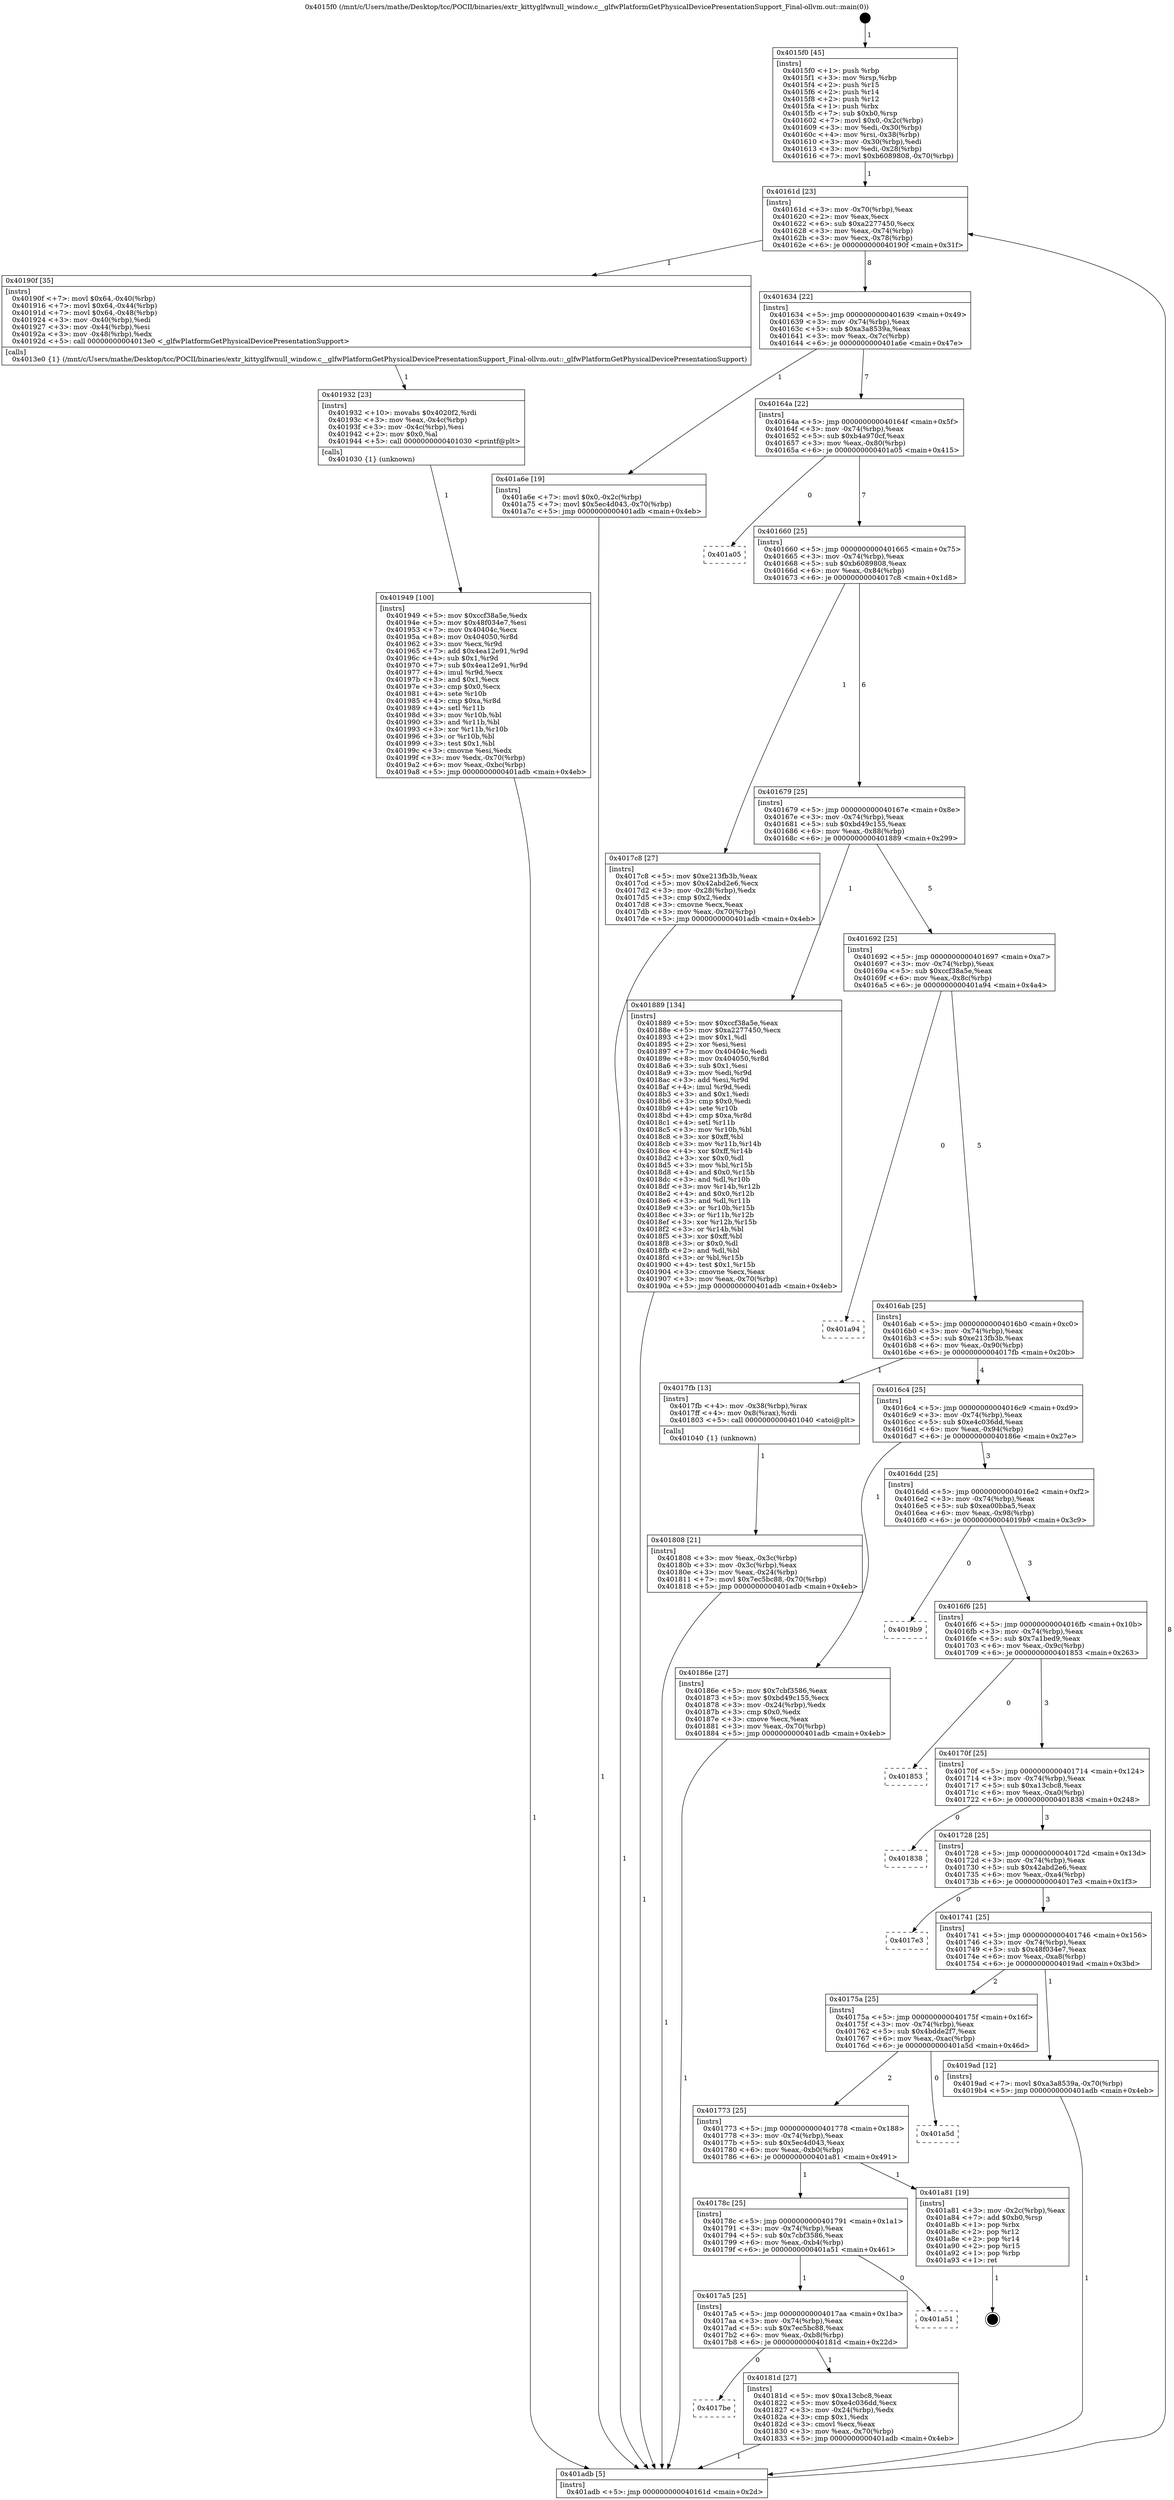 digraph "0x4015f0" {
  label = "0x4015f0 (/mnt/c/Users/mathe/Desktop/tcc/POCII/binaries/extr_kittyglfwnull_window.c__glfwPlatformGetPhysicalDevicePresentationSupport_Final-ollvm.out::main(0))"
  labelloc = "t"
  node[shape=record]

  Entry [label="",width=0.3,height=0.3,shape=circle,fillcolor=black,style=filled]
  "0x40161d" [label="{
     0x40161d [23]\l
     | [instrs]\l
     &nbsp;&nbsp;0x40161d \<+3\>: mov -0x70(%rbp),%eax\l
     &nbsp;&nbsp;0x401620 \<+2\>: mov %eax,%ecx\l
     &nbsp;&nbsp;0x401622 \<+6\>: sub $0xa2277450,%ecx\l
     &nbsp;&nbsp;0x401628 \<+3\>: mov %eax,-0x74(%rbp)\l
     &nbsp;&nbsp;0x40162b \<+3\>: mov %ecx,-0x78(%rbp)\l
     &nbsp;&nbsp;0x40162e \<+6\>: je 000000000040190f \<main+0x31f\>\l
  }"]
  "0x40190f" [label="{
     0x40190f [35]\l
     | [instrs]\l
     &nbsp;&nbsp;0x40190f \<+7\>: movl $0x64,-0x40(%rbp)\l
     &nbsp;&nbsp;0x401916 \<+7\>: movl $0x64,-0x44(%rbp)\l
     &nbsp;&nbsp;0x40191d \<+7\>: movl $0x64,-0x48(%rbp)\l
     &nbsp;&nbsp;0x401924 \<+3\>: mov -0x40(%rbp),%edi\l
     &nbsp;&nbsp;0x401927 \<+3\>: mov -0x44(%rbp),%esi\l
     &nbsp;&nbsp;0x40192a \<+3\>: mov -0x48(%rbp),%edx\l
     &nbsp;&nbsp;0x40192d \<+5\>: call 00000000004013e0 \<_glfwPlatformGetPhysicalDevicePresentationSupport\>\l
     | [calls]\l
     &nbsp;&nbsp;0x4013e0 \{1\} (/mnt/c/Users/mathe/Desktop/tcc/POCII/binaries/extr_kittyglfwnull_window.c__glfwPlatformGetPhysicalDevicePresentationSupport_Final-ollvm.out::_glfwPlatformGetPhysicalDevicePresentationSupport)\l
  }"]
  "0x401634" [label="{
     0x401634 [22]\l
     | [instrs]\l
     &nbsp;&nbsp;0x401634 \<+5\>: jmp 0000000000401639 \<main+0x49\>\l
     &nbsp;&nbsp;0x401639 \<+3\>: mov -0x74(%rbp),%eax\l
     &nbsp;&nbsp;0x40163c \<+5\>: sub $0xa3a8539a,%eax\l
     &nbsp;&nbsp;0x401641 \<+3\>: mov %eax,-0x7c(%rbp)\l
     &nbsp;&nbsp;0x401644 \<+6\>: je 0000000000401a6e \<main+0x47e\>\l
  }"]
  Exit [label="",width=0.3,height=0.3,shape=circle,fillcolor=black,style=filled,peripheries=2]
  "0x401a6e" [label="{
     0x401a6e [19]\l
     | [instrs]\l
     &nbsp;&nbsp;0x401a6e \<+7\>: movl $0x0,-0x2c(%rbp)\l
     &nbsp;&nbsp;0x401a75 \<+7\>: movl $0x5ec4d043,-0x70(%rbp)\l
     &nbsp;&nbsp;0x401a7c \<+5\>: jmp 0000000000401adb \<main+0x4eb\>\l
  }"]
  "0x40164a" [label="{
     0x40164a [22]\l
     | [instrs]\l
     &nbsp;&nbsp;0x40164a \<+5\>: jmp 000000000040164f \<main+0x5f\>\l
     &nbsp;&nbsp;0x40164f \<+3\>: mov -0x74(%rbp),%eax\l
     &nbsp;&nbsp;0x401652 \<+5\>: sub $0xb4a970cf,%eax\l
     &nbsp;&nbsp;0x401657 \<+3\>: mov %eax,-0x80(%rbp)\l
     &nbsp;&nbsp;0x40165a \<+6\>: je 0000000000401a05 \<main+0x415\>\l
  }"]
  "0x401949" [label="{
     0x401949 [100]\l
     | [instrs]\l
     &nbsp;&nbsp;0x401949 \<+5\>: mov $0xccf38a5e,%edx\l
     &nbsp;&nbsp;0x40194e \<+5\>: mov $0x48f034e7,%esi\l
     &nbsp;&nbsp;0x401953 \<+7\>: mov 0x40404c,%ecx\l
     &nbsp;&nbsp;0x40195a \<+8\>: mov 0x404050,%r8d\l
     &nbsp;&nbsp;0x401962 \<+3\>: mov %ecx,%r9d\l
     &nbsp;&nbsp;0x401965 \<+7\>: add $0x4ea12e91,%r9d\l
     &nbsp;&nbsp;0x40196c \<+4\>: sub $0x1,%r9d\l
     &nbsp;&nbsp;0x401970 \<+7\>: sub $0x4ea12e91,%r9d\l
     &nbsp;&nbsp;0x401977 \<+4\>: imul %r9d,%ecx\l
     &nbsp;&nbsp;0x40197b \<+3\>: and $0x1,%ecx\l
     &nbsp;&nbsp;0x40197e \<+3\>: cmp $0x0,%ecx\l
     &nbsp;&nbsp;0x401981 \<+4\>: sete %r10b\l
     &nbsp;&nbsp;0x401985 \<+4\>: cmp $0xa,%r8d\l
     &nbsp;&nbsp;0x401989 \<+4\>: setl %r11b\l
     &nbsp;&nbsp;0x40198d \<+3\>: mov %r10b,%bl\l
     &nbsp;&nbsp;0x401990 \<+3\>: and %r11b,%bl\l
     &nbsp;&nbsp;0x401993 \<+3\>: xor %r11b,%r10b\l
     &nbsp;&nbsp;0x401996 \<+3\>: or %r10b,%bl\l
     &nbsp;&nbsp;0x401999 \<+3\>: test $0x1,%bl\l
     &nbsp;&nbsp;0x40199c \<+3\>: cmovne %esi,%edx\l
     &nbsp;&nbsp;0x40199f \<+3\>: mov %edx,-0x70(%rbp)\l
     &nbsp;&nbsp;0x4019a2 \<+6\>: mov %eax,-0xbc(%rbp)\l
     &nbsp;&nbsp;0x4019a8 \<+5\>: jmp 0000000000401adb \<main+0x4eb\>\l
  }"]
  "0x401a05" [label="{
     0x401a05\l
  }", style=dashed]
  "0x401660" [label="{
     0x401660 [25]\l
     | [instrs]\l
     &nbsp;&nbsp;0x401660 \<+5\>: jmp 0000000000401665 \<main+0x75\>\l
     &nbsp;&nbsp;0x401665 \<+3\>: mov -0x74(%rbp),%eax\l
     &nbsp;&nbsp;0x401668 \<+5\>: sub $0xb6089808,%eax\l
     &nbsp;&nbsp;0x40166d \<+6\>: mov %eax,-0x84(%rbp)\l
     &nbsp;&nbsp;0x401673 \<+6\>: je 00000000004017c8 \<main+0x1d8\>\l
  }"]
  "0x401932" [label="{
     0x401932 [23]\l
     | [instrs]\l
     &nbsp;&nbsp;0x401932 \<+10\>: movabs $0x4020f2,%rdi\l
     &nbsp;&nbsp;0x40193c \<+3\>: mov %eax,-0x4c(%rbp)\l
     &nbsp;&nbsp;0x40193f \<+3\>: mov -0x4c(%rbp),%esi\l
     &nbsp;&nbsp;0x401942 \<+2\>: mov $0x0,%al\l
     &nbsp;&nbsp;0x401944 \<+5\>: call 0000000000401030 \<printf@plt\>\l
     | [calls]\l
     &nbsp;&nbsp;0x401030 \{1\} (unknown)\l
  }"]
  "0x4017c8" [label="{
     0x4017c8 [27]\l
     | [instrs]\l
     &nbsp;&nbsp;0x4017c8 \<+5\>: mov $0xe213fb3b,%eax\l
     &nbsp;&nbsp;0x4017cd \<+5\>: mov $0x42abd2e6,%ecx\l
     &nbsp;&nbsp;0x4017d2 \<+3\>: mov -0x28(%rbp),%edx\l
     &nbsp;&nbsp;0x4017d5 \<+3\>: cmp $0x2,%edx\l
     &nbsp;&nbsp;0x4017d8 \<+3\>: cmovne %ecx,%eax\l
     &nbsp;&nbsp;0x4017db \<+3\>: mov %eax,-0x70(%rbp)\l
     &nbsp;&nbsp;0x4017de \<+5\>: jmp 0000000000401adb \<main+0x4eb\>\l
  }"]
  "0x401679" [label="{
     0x401679 [25]\l
     | [instrs]\l
     &nbsp;&nbsp;0x401679 \<+5\>: jmp 000000000040167e \<main+0x8e\>\l
     &nbsp;&nbsp;0x40167e \<+3\>: mov -0x74(%rbp),%eax\l
     &nbsp;&nbsp;0x401681 \<+5\>: sub $0xbd49c155,%eax\l
     &nbsp;&nbsp;0x401686 \<+6\>: mov %eax,-0x88(%rbp)\l
     &nbsp;&nbsp;0x40168c \<+6\>: je 0000000000401889 \<main+0x299\>\l
  }"]
  "0x401adb" [label="{
     0x401adb [5]\l
     | [instrs]\l
     &nbsp;&nbsp;0x401adb \<+5\>: jmp 000000000040161d \<main+0x2d\>\l
  }"]
  "0x4015f0" [label="{
     0x4015f0 [45]\l
     | [instrs]\l
     &nbsp;&nbsp;0x4015f0 \<+1\>: push %rbp\l
     &nbsp;&nbsp;0x4015f1 \<+3\>: mov %rsp,%rbp\l
     &nbsp;&nbsp;0x4015f4 \<+2\>: push %r15\l
     &nbsp;&nbsp;0x4015f6 \<+2\>: push %r14\l
     &nbsp;&nbsp;0x4015f8 \<+2\>: push %r12\l
     &nbsp;&nbsp;0x4015fa \<+1\>: push %rbx\l
     &nbsp;&nbsp;0x4015fb \<+7\>: sub $0xb0,%rsp\l
     &nbsp;&nbsp;0x401602 \<+7\>: movl $0x0,-0x2c(%rbp)\l
     &nbsp;&nbsp;0x401609 \<+3\>: mov %edi,-0x30(%rbp)\l
     &nbsp;&nbsp;0x40160c \<+4\>: mov %rsi,-0x38(%rbp)\l
     &nbsp;&nbsp;0x401610 \<+3\>: mov -0x30(%rbp),%edi\l
     &nbsp;&nbsp;0x401613 \<+3\>: mov %edi,-0x28(%rbp)\l
     &nbsp;&nbsp;0x401616 \<+7\>: movl $0xb6089808,-0x70(%rbp)\l
  }"]
  "0x4017be" [label="{
     0x4017be\l
  }", style=dashed]
  "0x401889" [label="{
     0x401889 [134]\l
     | [instrs]\l
     &nbsp;&nbsp;0x401889 \<+5\>: mov $0xccf38a5e,%eax\l
     &nbsp;&nbsp;0x40188e \<+5\>: mov $0xa2277450,%ecx\l
     &nbsp;&nbsp;0x401893 \<+2\>: mov $0x1,%dl\l
     &nbsp;&nbsp;0x401895 \<+2\>: xor %esi,%esi\l
     &nbsp;&nbsp;0x401897 \<+7\>: mov 0x40404c,%edi\l
     &nbsp;&nbsp;0x40189e \<+8\>: mov 0x404050,%r8d\l
     &nbsp;&nbsp;0x4018a6 \<+3\>: sub $0x1,%esi\l
     &nbsp;&nbsp;0x4018a9 \<+3\>: mov %edi,%r9d\l
     &nbsp;&nbsp;0x4018ac \<+3\>: add %esi,%r9d\l
     &nbsp;&nbsp;0x4018af \<+4\>: imul %r9d,%edi\l
     &nbsp;&nbsp;0x4018b3 \<+3\>: and $0x1,%edi\l
     &nbsp;&nbsp;0x4018b6 \<+3\>: cmp $0x0,%edi\l
     &nbsp;&nbsp;0x4018b9 \<+4\>: sete %r10b\l
     &nbsp;&nbsp;0x4018bd \<+4\>: cmp $0xa,%r8d\l
     &nbsp;&nbsp;0x4018c1 \<+4\>: setl %r11b\l
     &nbsp;&nbsp;0x4018c5 \<+3\>: mov %r10b,%bl\l
     &nbsp;&nbsp;0x4018c8 \<+3\>: xor $0xff,%bl\l
     &nbsp;&nbsp;0x4018cb \<+3\>: mov %r11b,%r14b\l
     &nbsp;&nbsp;0x4018ce \<+4\>: xor $0xff,%r14b\l
     &nbsp;&nbsp;0x4018d2 \<+3\>: xor $0x0,%dl\l
     &nbsp;&nbsp;0x4018d5 \<+3\>: mov %bl,%r15b\l
     &nbsp;&nbsp;0x4018d8 \<+4\>: and $0x0,%r15b\l
     &nbsp;&nbsp;0x4018dc \<+3\>: and %dl,%r10b\l
     &nbsp;&nbsp;0x4018df \<+3\>: mov %r14b,%r12b\l
     &nbsp;&nbsp;0x4018e2 \<+4\>: and $0x0,%r12b\l
     &nbsp;&nbsp;0x4018e6 \<+3\>: and %dl,%r11b\l
     &nbsp;&nbsp;0x4018e9 \<+3\>: or %r10b,%r15b\l
     &nbsp;&nbsp;0x4018ec \<+3\>: or %r11b,%r12b\l
     &nbsp;&nbsp;0x4018ef \<+3\>: xor %r12b,%r15b\l
     &nbsp;&nbsp;0x4018f2 \<+3\>: or %r14b,%bl\l
     &nbsp;&nbsp;0x4018f5 \<+3\>: xor $0xff,%bl\l
     &nbsp;&nbsp;0x4018f8 \<+3\>: or $0x0,%dl\l
     &nbsp;&nbsp;0x4018fb \<+2\>: and %dl,%bl\l
     &nbsp;&nbsp;0x4018fd \<+3\>: or %bl,%r15b\l
     &nbsp;&nbsp;0x401900 \<+4\>: test $0x1,%r15b\l
     &nbsp;&nbsp;0x401904 \<+3\>: cmovne %ecx,%eax\l
     &nbsp;&nbsp;0x401907 \<+3\>: mov %eax,-0x70(%rbp)\l
     &nbsp;&nbsp;0x40190a \<+5\>: jmp 0000000000401adb \<main+0x4eb\>\l
  }"]
  "0x401692" [label="{
     0x401692 [25]\l
     | [instrs]\l
     &nbsp;&nbsp;0x401692 \<+5\>: jmp 0000000000401697 \<main+0xa7\>\l
     &nbsp;&nbsp;0x401697 \<+3\>: mov -0x74(%rbp),%eax\l
     &nbsp;&nbsp;0x40169a \<+5\>: sub $0xccf38a5e,%eax\l
     &nbsp;&nbsp;0x40169f \<+6\>: mov %eax,-0x8c(%rbp)\l
     &nbsp;&nbsp;0x4016a5 \<+6\>: je 0000000000401a94 \<main+0x4a4\>\l
  }"]
  "0x40181d" [label="{
     0x40181d [27]\l
     | [instrs]\l
     &nbsp;&nbsp;0x40181d \<+5\>: mov $0xa13cbc8,%eax\l
     &nbsp;&nbsp;0x401822 \<+5\>: mov $0xe4c036dd,%ecx\l
     &nbsp;&nbsp;0x401827 \<+3\>: mov -0x24(%rbp),%edx\l
     &nbsp;&nbsp;0x40182a \<+3\>: cmp $0x1,%edx\l
     &nbsp;&nbsp;0x40182d \<+3\>: cmovl %ecx,%eax\l
     &nbsp;&nbsp;0x401830 \<+3\>: mov %eax,-0x70(%rbp)\l
     &nbsp;&nbsp;0x401833 \<+5\>: jmp 0000000000401adb \<main+0x4eb\>\l
  }"]
  "0x401a94" [label="{
     0x401a94\l
  }", style=dashed]
  "0x4016ab" [label="{
     0x4016ab [25]\l
     | [instrs]\l
     &nbsp;&nbsp;0x4016ab \<+5\>: jmp 00000000004016b0 \<main+0xc0\>\l
     &nbsp;&nbsp;0x4016b0 \<+3\>: mov -0x74(%rbp),%eax\l
     &nbsp;&nbsp;0x4016b3 \<+5\>: sub $0xe213fb3b,%eax\l
     &nbsp;&nbsp;0x4016b8 \<+6\>: mov %eax,-0x90(%rbp)\l
     &nbsp;&nbsp;0x4016be \<+6\>: je 00000000004017fb \<main+0x20b\>\l
  }"]
  "0x4017a5" [label="{
     0x4017a5 [25]\l
     | [instrs]\l
     &nbsp;&nbsp;0x4017a5 \<+5\>: jmp 00000000004017aa \<main+0x1ba\>\l
     &nbsp;&nbsp;0x4017aa \<+3\>: mov -0x74(%rbp),%eax\l
     &nbsp;&nbsp;0x4017ad \<+5\>: sub $0x7ec5bc88,%eax\l
     &nbsp;&nbsp;0x4017b2 \<+6\>: mov %eax,-0xb8(%rbp)\l
     &nbsp;&nbsp;0x4017b8 \<+6\>: je 000000000040181d \<main+0x22d\>\l
  }"]
  "0x4017fb" [label="{
     0x4017fb [13]\l
     | [instrs]\l
     &nbsp;&nbsp;0x4017fb \<+4\>: mov -0x38(%rbp),%rax\l
     &nbsp;&nbsp;0x4017ff \<+4\>: mov 0x8(%rax),%rdi\l
     &nbsp;&nbsp;0x401803 \<+5\>: call 0000000000401040 \<atoi@plt\>\l
     | [calls]\l
     &nbsp;&nbsp;0x401040 \{1\} (unknown)\l
  }"]
  "0x4016c4" [label="{
     0x4016c4 [25]\l
     | [instrs]\l
     &nbsp;&nbsp;0x4016c4 \<+5\>: jmp 00000000004016c9 \<main+0xd9\>\l
     &nbsp;&nbsp;0x4016c9 \<+3\>: mov -0x74(%rbp),%eax\l
     &nbsp;&nbsp;0x4016cc \<+5\>: sub $0xe4c036dd,%eax\l
     &nbsp;&nbsp;0x4016d1 \<+6\>: mov %eax,-0x94(%rbp)\l
     &nbsp;&nbsp;0x4016d7 \<+6\>: je 000000000040186e \<main+0x27e\>\l
  }"]
  "0x401808" [label="{
     0x401808 [21]\l
     | [instrs]\l
     &nbsp;&nbsp;0x401808 \<+3\>: mov %eax,-0x3c(%rbp)\l
     &nbsp;&nbsp;0x40180b \<+3\>: mov -0x3c(%rbp),%eax\l
     &nbsp;&nbsp;0x40180e \<+3\>: mov %eax,-0x24(%rbp)\l
     &nbsp;&nbsp;0x401811 \<+7\>: movl $0x7ec5bc88,-0x70(%rbp)\l
     &nbsp;&nbsp;0x401818 \<+5\>: jmp 0000000000401adb \<main+0x4eb\>\l
  }"]
  "0x401a51" [label="{
     0x401a51\l
  }", style=dashed]
  "0x40186e" [label="{
     0x40186e [27]\l
     | [instrs]\l
     &nbsp;&nbsp;0x40186e \<+5\>: mov $0x7cbf3586,%eax\l
     &nbsp;&nbsp;0x401873 \<+5\>: mov $0xbd49c155,%ecx\l
     &nbsp;&nbsp;0x401878 \<+3\>: mov -0x24(%rbp),%edx\l
     &nbsp;&nbsp;0x40187b \<+3\>: cmp $0x0,%edx\l
     &nbsp;&nbsp;0x40187e \<+3\>: cmove %ecx,%eax\l
     &nbsp;&nbsp;0x401881 \<+3\>: mov %eax,-0x70(%rbp)\l
     &nbsp;&nbsp;0x401884 \<+5\>: jmp 0000000000401adb \<main+0x4eb\>\l
  }"]
  "0x4016dd" [label="{
     0x4016dd [25]\l
     | [instrs]\l
     &nbsp;&nbsp;0x4016dd \<+5\>: jmp 00000000004016e2 \<main+0xf2\>\l
     &nbsp;&nbsp;0x4016e2 \<+3\>: mov -0x74(%rbp),%eax\l
     &nbsp;&nbsp;0x4016e5 \<+5\>: sub $0xea00bba5,%eax\l
     &nbsp;&nbsp;0x4016ea \<+6\>: mov %eax,-0x98(%rbp)\l
     &nbsp;&nbsp;0x4016f0 \<+6\>: je 00000000004019b9 \<main+0x3c9\>\l
  }"]
  "0x40178c" [label="{
     0x40178c [25]\l
     | [instrs]\l
     &nbsp;&nbsp;0x40178c \<+5\>: jmp 0000000000401791 \<main+0x1a1\>\l
     &nbsp;&nbsp;0x401791 \<+3\>: mov -0x74(%rbp),%eax\l
     &nbsp;&nbsp;0x401794 \<+5\>: sub $0x7cbf3586,%eax\l
     &nbsp;&nbsp;0x401799 \<+6\>: mov %eax,-0xb4(%rbp)\l
     &nbsp;&nbsp;0x40179f \<+6\>: je 0000000000401a51 \<main+0x461\>\l
  }"]
  "0x4019b9" [label="{
     0x4019b9\l
  }", style=dashed]
  "0x4016f6" [label="{
     0x4016f6 [25]\l
     | [instrs]\l
     &nbsp;&nbsp;0x4016f6 \<+5\>: jmp 00000000004016fb \<main+0x10b\>\l
     &nbsp;&nbsp;0x4016fb \<+3\>: mov -0x74(%rbp),%eax\l
     &nbsp;&nbsp;0x4016fe \<+5\>: sub $0x7a1bed9,%eax\l
     &nbsp;&nbsp;0x401703 \<+6\>: mov %eax,-0x9c(%rbp)\l
     &nbsp;&nbsp;0x401709 \<+6\>: je 0000000000401853 \<main+0x263\>\l
  }"]
  "0x401a81" [label="{
     0x401a81 [19]\l
     | [instrs]\l
     &nbsp;&nbsp;0x401a81 \<+3\>: mov -0x2c(%rbp),%eax\l
     &nbsp;&nbsp;0x401a84 \<+7\>: add $0xb0,%rsp\l
     &nbsp;&nbsp;0x401a8b \<+1\>: pop %rbx\l
     &nbsp;&nbsp;0x401a8c \<+2\>: pop %r12\l
     &nbsp;&nbsp;0x401a8e \<+2\>: pop %r14\l
     &nbsp;&nbsp;0x401a90 \<+2\>: pop %r15\l
     &nbsp;&nbsp;0x401a92 \<+1\>: pop %rbp\l
     &nbsp;&nbsp;0x401a93 \<+1\>: ret\l
  }"]
  "0x401853" [label="{
     0x401853\l
  }", style=dashed]
  "0x40170f" [label="{
     0x40170f [25]\l
     | [instrs]\l
     &nbsp;&nbsp;0x40170f \<+5\>: jmp 0000000000401714 \<main+0x124\>\l
     &nbsp;&nbsp;0x401714 \<+3\>: mov -0x74(%rbp),%eax\l
     &nbsp;&nbsp;0x401717 \<+5\>: sub $0xa13cbc8,%eax\l
     &nbsp;&nbsp;0x40171c \<+6\>: mov %eax,-0xa0(%rbp)\l
     &nbsp;&nbsp;0x401722 \<+6\>: je 0000000000401838 \<main+0x248\>\l
  }"]
  "0x401773" [label="{
     0x401773 [25]\l
     | [instrs]\l
     &nbsp;&nbsp;0x401773 \<+5\>: jmp 0000000000401778 \<main+0x188\>\l
     &nbsp;&nbsp;0x401778 \<+3\>: mov -0x74(%rbp),%eax\l
     &nbsp;&nbsp;0x40177b \<+5\>: sub $0x5ec4d043,%eax\l
     &nbsp;&nbsp;0x401780 \<+6\>: mov %eax,-0xb0(%rbp)\l
     &nbsp;&nbsp;0x401786 \<+6\>: je 0000000000401a81 \<main+0x491\>\l
  }"]
  "0x401838" [label="{
     0x401838\l
  }", style=dashed]
  "0x401728" [label="{
     0x401728 [25]\l
     | [instrs]\l
     &nbsp;&nbsp;0x401728 \<+5\>: jmp 000000000040172d \<main+0x13d\>\l
     &nbsp;&nbsp;0x40172d \<+3\>: mov -0x74(%rbp),%eax\l
     &nbsp;&nbsp;0x401730 \<+5\>: sub $0x42abd2e6,%eax\l
     &nbsp;&nbsp;0x401735 \<+6\>: mov %eax,-0xa4(%rbp)\l
     &nbsp;&nbsp;0x40173b \<+6\>: je 00000000004017e3 \<main+0x1f3\>\l
  }"]
  "0x401a5d" [label="{
     0x401a5d\l
  }", style=dashed]
  "0x4017e3" [label="{
     0x4017e3\l
  }", style=dashed]
  "0x401741" [label="{
     0x401741 [25]\l
     | [instrs]\l
     &nbsp;&nbsp;0x401741 \<+5\>: jmp 0000000000401746 \<main+0x156\>\l
     &nbsp;&nbsp;0x401746 \<+3\>: mov -0x74(%rbp),%eax\l
     &nbsp;&nbsp;0x401749 \<+5\>: sub $0x48f034e7,%eax\l
     &nbsp;&nbsp;0x40174e \<+6\>: mov %eax,-0xa8(%rbp)\l
     &nbsp;&nbsp;0x401754 \<+6\>: je 00000000004019ad \<main+0x3bd\>\l
  }"]
  "0x40175a" [label="{
     0x40175a [25]\l
     | [instrs]\l
     &nbsp;&nbsp;0x40175a \<+5\>: jmp 000000000040175f \<main+0x16f\>\l
     &nbsp;&nbsp;0x40175f \<+3\>: mov -0x74(%rbp),%eax\l
     &nbsp;&nbsp;0x401762 \<+5\>: sub $0x4bdde2f7,%eax\l
     &nbsp;&nbsp;0x401767 \<+6\>: mov %eax,-0xac(%rbp)\l
     &nbsp;&nbsp;0x40176d \<+6\>: je 0000000000401a5d \<main+0x46d\>\l
  }"]
  "0x4019ad" [label="{
     0x4019ad [12]\l
     | [instrs]\l
     &nbsp;&nbsp;0x4019ad \<+7\>: movl $0xa3a8539a,-0x70(%rbp)\l
     &nbsp;&nbsp;0x4019b4 \<+5\>: jmp 0000000000401adb \<main+0x4eb\>\l
  }"]
  Entry -> "0x4015f0" [label=" 1"]
  "0x40161d" -> "0x40190f" [label=" 1"]
  "0x40161d" -> "0x401634" [label=" 8"]
  "0x401a81" -> Exit [label=" 1"]
  "0x401634" -> "0x401a6e" [label=" 1"]
  "0x401634" -> "0x40164a" [label=" 7"]
  "0x401a6e" -> "0x401adb" [label=" 1"]
  "0x40164a" -> "0x401a05" [label=" 0"]
  "0x40164a" -> "0x401660" [label=" 7"]
  "0x4019ad" -> "0x401adb" [label=" 1"]
  "0x401660" -> "0x4017c8" [label=" 1"]
  "0x401660" -> "0x401679" [label=" 6"]
  "0x4017c8" -> "0x401adb" [label=" 1"]
  "0x4015f0" -> "0x40161d" [label=" 1"]
  "0x401adb" -> "0x40161d" [label=" 8"]
  "0x401949" -> "0x401adb" [label=" 1"]
  "0x401679" -> "0x401889" [label=" 1"]
  "0x401679" -> "0x401692" [label=" 5"]
  "0x401932" -> "0x401949" [label=" 1"]
  "0x401692" -> "0x401a94" [label=" 0"]
  "0x401692" -> "0x4016ab" [label=" 5"]
  "0x40190f" -> "0x401932" [label=" 1"]
  "0x4016ab" -> "0x4017fb" [label=" 1"]
  "0x4016ab" -> "0x4016c4" [label=" 4"]
  "0x4017fb" -> "0x401808" [label=" 1"]
  "0x401808" -> "0x401adb" [label=" 1"]
  "0x40186e" -> "0x401adb" [label=" 1"]
  "0x4016c4" -> "0x40186e" [label=" 1"]
  "0x4016c4" -> "0x4016dd" [label=" 3"]
  "0x40181d" -> "0x401adb" [label=" 1"]
  "0x4016dd" -> "0x4019b9" [label=" 0"]
  "0x4016dd" -> "0x4016f6" [label=" 3"]
  "0x4017a5" -> "0x40181d" [label=" 1"]
  "0x4016f6" -> "0x401853" [label=" 0"]
  "0x4016f6" -> "0x40170f" [label=" 3"]
  "0x401889" -> "0x401adb" [label=" 1"]
  "0x40170f" -> "0x401838" [label=" 0"]
  "0x40170f" -> "0x401728" [label=" 3"]
  "0x40178c" -> "0x401a51" [label=" 0"]
  "0x401728" -> "0x4017e3" [label=" 0"]
  "0x401728" -> "0x401741" [label=" 3"]
  "0x4017a5" -> "0x4017be" [label=" 0"]
  "0x401741" -> "0x4019ad" [label=" 1"]
  "0x401741" -> "0x40175a" [label=" 2"]
  "0x401773" -> "0x40178c" [label=" 1"]
  "0x40175a" -> "0x401a5d" [label=" 0"]
  "0x40175a" -> "0x401773" [label=" 2"]
  "0x40178c" -> "0x4017a5" [label=" 1"]
  "0x401773" -> "0x401a81" [label=" 1"]
}
